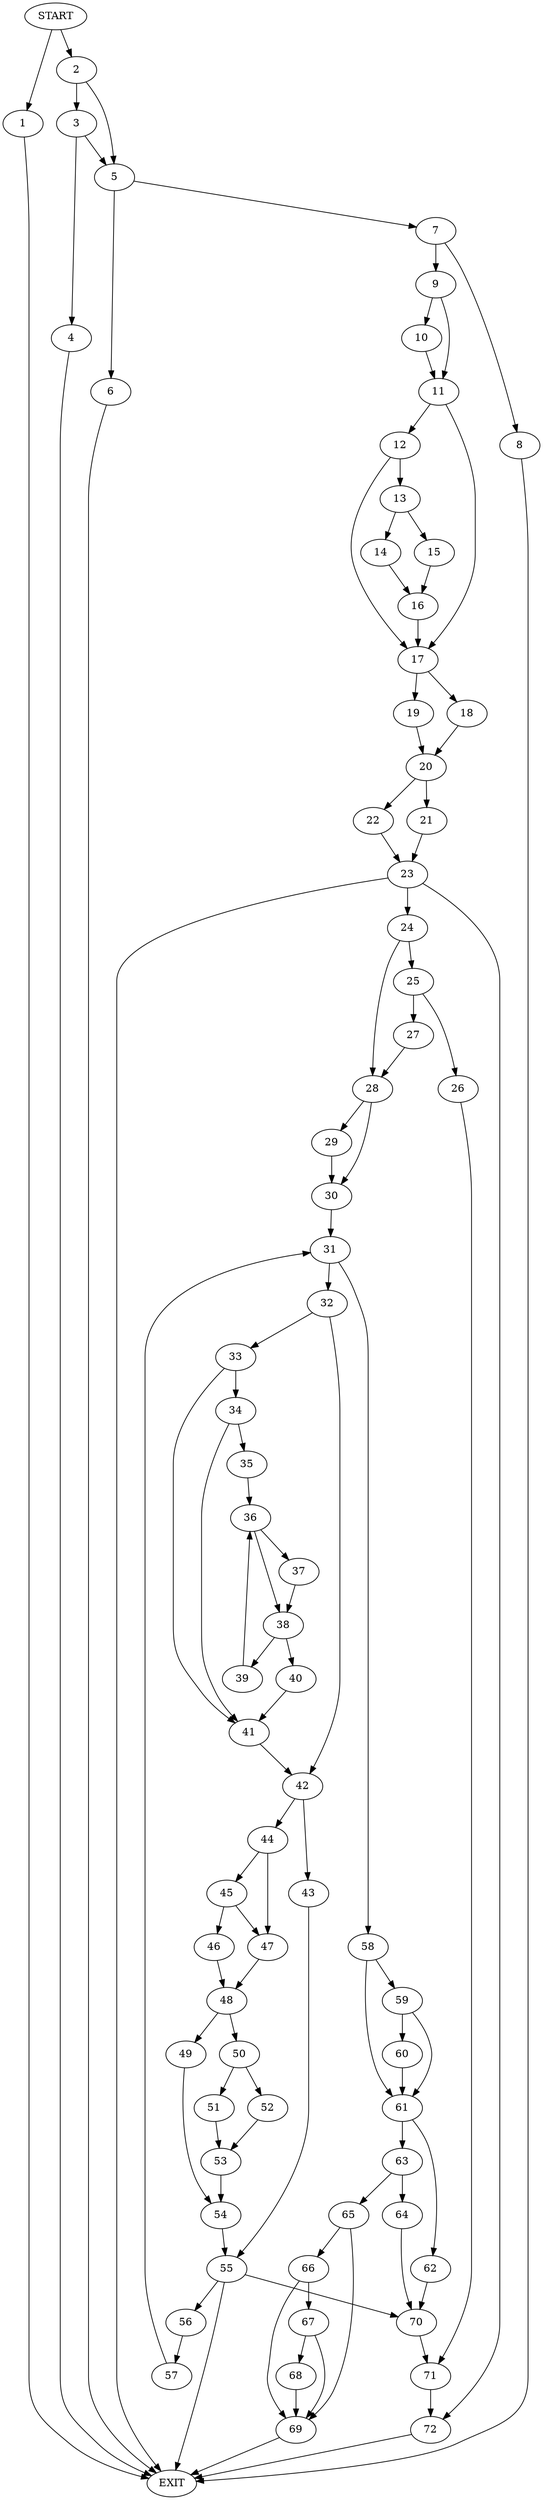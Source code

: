 digraph { 
0 [label="START"];
1;
2;
3;
4;
5;
6;
7;
8;
9;
10;
11;
12;
13;
14;
15;
16;
17;
18;
19;
20;
21;
22;
23;
24;
25;
26;
27;
28;
29;
30;
31;
32;
33;
34;
35;
36;
37;
38;
39;
40;
41;
42;
43;
44;
45;
46;
47;
48;
49;
50;
51;
52;
53;
54;
55;
56;
57;
58;
59;
60;
61;
62;
63;
64;
65;
66;
67;
68;
69;
70;
71;
72;
73[label="EXIT"];
0 -> 1;
0 -> 2;
1 -> 73;
2 -> 3;
2 -> 5;
3 -> 4;
3 -> 5;
4 -> 73;
5 -> 7;
5 -> 6;
6 -> 73;
7 -> 8;
7 -> 9;
8 -> 73;
9 -> 10;
9 -> 11;
10 -> 11;
11 -> 12;
11 -> 17;
12 -> 17;
12 -> 13;
13 -> 14;
13 -> 15;
14 -> 16;
15 -> 16;
16 -> 17;
17 -> 18;
17 -> 19;
18 -> 20;
19 -> 20;
20 -> 22;
20 -> 21;
21 -> 23;
22 -> 23;
23 -> 73;
23 -> 24;
23:s2 -> 72;
24 -> 25;
24 -> 28;
25 -> 26;
25 -> 27;
26 -> 71;
27 -> 28;
28 -> 30;
28 -> 29;
29 -> 30;
30 -> 31;
31 -> 32;
31 -> 58;
32 -> 42;
32 -> 33;
33 -> 34;
33 -> 41;
34 -> 35;
34 -> 41;
35 -> 36;
36 -> 37;
36 -> 38;
37 -> 38;
38 -> 39;
38 -> 40;
39 -> 36;
40 -> 41;
41 -> 42;
42 -> 43;
42 -> 44;
43 -> 55;
44 -> 45;
44 -> 47;
45 -> 46;
45 -> 47;
46 -> 48;
47 -> 48;
48 -> 49;
48 -> 50;
49 -> 54;
50 -> 51;
50 -> 52;
51 -> 53;
52 -> 53;
53 -> 54;
54 -> 55;
55 -> 73;
55 -> 56;
55:s2 -> 70;
56 -> 57;
57 -> 31;
58 -> 59;
58 -> 61;
59 -> 60;
59 -> 61;
60 -> 61;
61 -> 62;
61 -> 63;
62 -> 70;
63 -> 65;
63 -> 64;
64 -> 70;
65 -> 69;
65 -> 66;
66 -> 69;
66 -> 67;
67 -> 68;
67 -> 69;
68 -> 69;
69 -> 73;
70 -> 71;
71 -> 72;
72 -> 73;
}